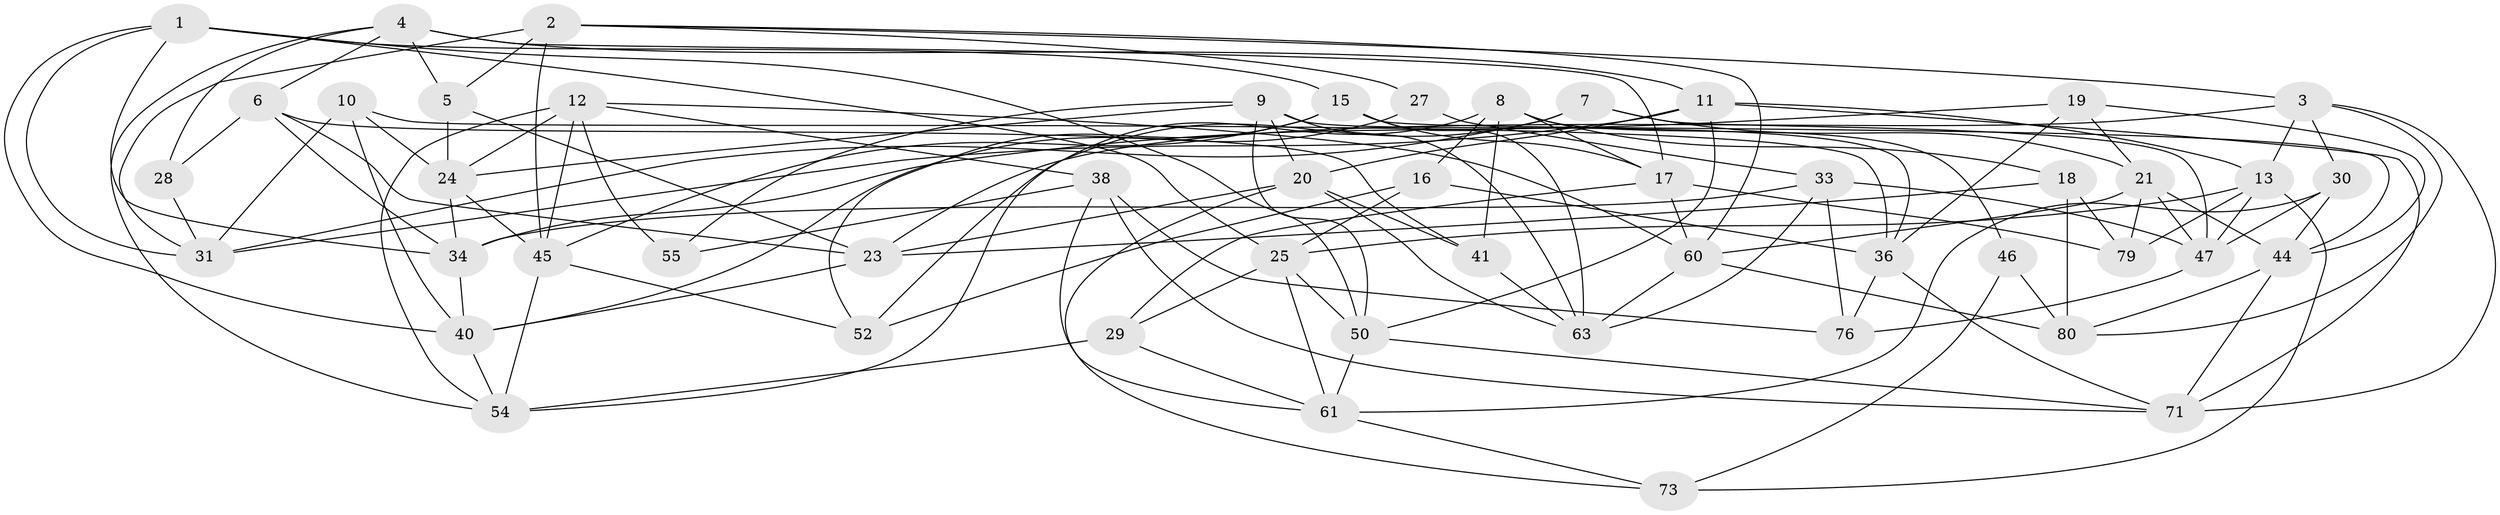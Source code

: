 // Generated by graph-tools (version 1.1) at 2025/24/03/03/25 07:24:27]
// undirected, 50 vertices, 129 edges
graph export_dot {
graph [start="1"]
  node [color=gray90,style=filled];
  1 [super="+26"];
  2 [super="+43"];
  3 [super="+74"];
  4 [super="+81"];
  5;
  6 [super="+14"];
  7;
  8 [super="+22"];
  9 [super="+32"];
  10;
  11 [super="+37"];
  12 [super="+42"];
  13 [super="+57"];
  15 [super="+35"];
  16;
  17 [super="+51"];
  18;
  19;
  20 [super="+39"];
  21 [super="+70"];
  23 [super="+48"];
  24 [super="+78"];
  25 [super="+65"];
  27;
  28;
  29;
  30;
  31 [super="+53"];
  33 [super="+58"];
  34 [super="+49"];
  36 [super="+62"];
  38 [super="+56"];
  40 [super="+67"];
  41;
  44 [super="+72"];
  45 [super="+69"];
  46;
  47 [super="+64"];
  50 [super="+83"];
  52;
  54 [super="+59"];
  55;
  60 [super="+68"];
  61 [super="+66"];
  63 [super="+75"];
  71 [super="+77"];
  73;
  76;
  79;
  80 [super="+82"];
  1 -- 15;
  1 -- 25;
  1 -- 31;
  1 -- 40;
  1 -- 34;
  1 -- 50;
  2 -- 5;
  2 -- 31;
  2 -- 27;
  2 -- 3;
  2 -- 45;
  2 -- 60;
  3 -- 80;
  3 -- 13;
  3 -- 30;
  3 -- 23;
  3 -- 71;
  4 -- 54;
  4 -- 28;
  4 -- 6;
  4 -- 17;
  4 -- 11;
  4 -- 5;
  5 -- 23;
  5 -- 24;
  6 -- 34;
  6 -- 28 [weight=2];
  6 -- 41;
  6 -- 23;
  7 -- 52;
  7 -- 47;
  7 -- 31;
  7 -- 21;
  8 -- 16;
  8 -- 54;
  8 -- 41;
  8 -- 18;
  8 -- 46;
  8 -- 17;
  9 -- 36;
  9 -- 55;
  9 -- 50;
  9 -- 20;
  9 -- 63;
  9 -- 24;
  10 -- 31;
  10 -- 40;
  10 -- 24;
  10 -- 36;
  11 -- 13;
  11 -- 20;
  11 -- 50;
  11 -- 31;
  11 -- 71;
  12 -- 38;
  12 -- 54;
  12 -- 45;
  12 -- 24;
  12 -- 60;
  12 -- 55;
  13 -- 79;
  13 -- 73;
  13 -- 25;
  13 -- 47;
  15 -- 52;
  15 -- 45;
  15 -- 44;
  15 -- 63;
  15 -- 17;
  16 -- 25;
  16 -- 36;
  16 -- 52;
  17 -- 79;
  17 -- 60;
  17 -- 29;
  18 -- 80;
  18 -- 79;
  18 -- 23;
  19 -- 21;
  19 -- 34;
  19 -- 36;
  19 -- 44;
  20 -- 73;
  20 -- 41;
  20 -- 23;
  20 -- 63;
  21 -- 60;
  21 -- 47;
  21 -- 44;
  21 -- 79;
  23 -- 40;
  24 -- 45;
  24 -- 34;
  25 -- 61;
  25 -- 50;
  25 -- 29;
  27 -- 33 [weight=2];
  27 -- 40;
  28 -- 31;
  29 -- 61;
  29 -- 54;
  30 -- 61;
  30 -- 47;
  30 -- 44;
  33 -- 34;
  33 -- 76;
  33 -- 47;
  33 -- 63;
  34 -- 40;
  36 -- 71;
  36 -- 76;
  38 -- 55 [weight=2];
  38 -- 61;
  38 -- 76;
  38 -- 71;
  40 -- 54;
  41 -- 63;
  44 -- 71;
  44 -- 80;
  45 -- 52;
  45 -- 54;
  46 -- 80 [weight=2];
  46 -- 73;
  47 -- 76;
  50 -- 61;
  50 -- 71;
  60 -- 63;
  60 -- 80;
  61 -- 73;
}
